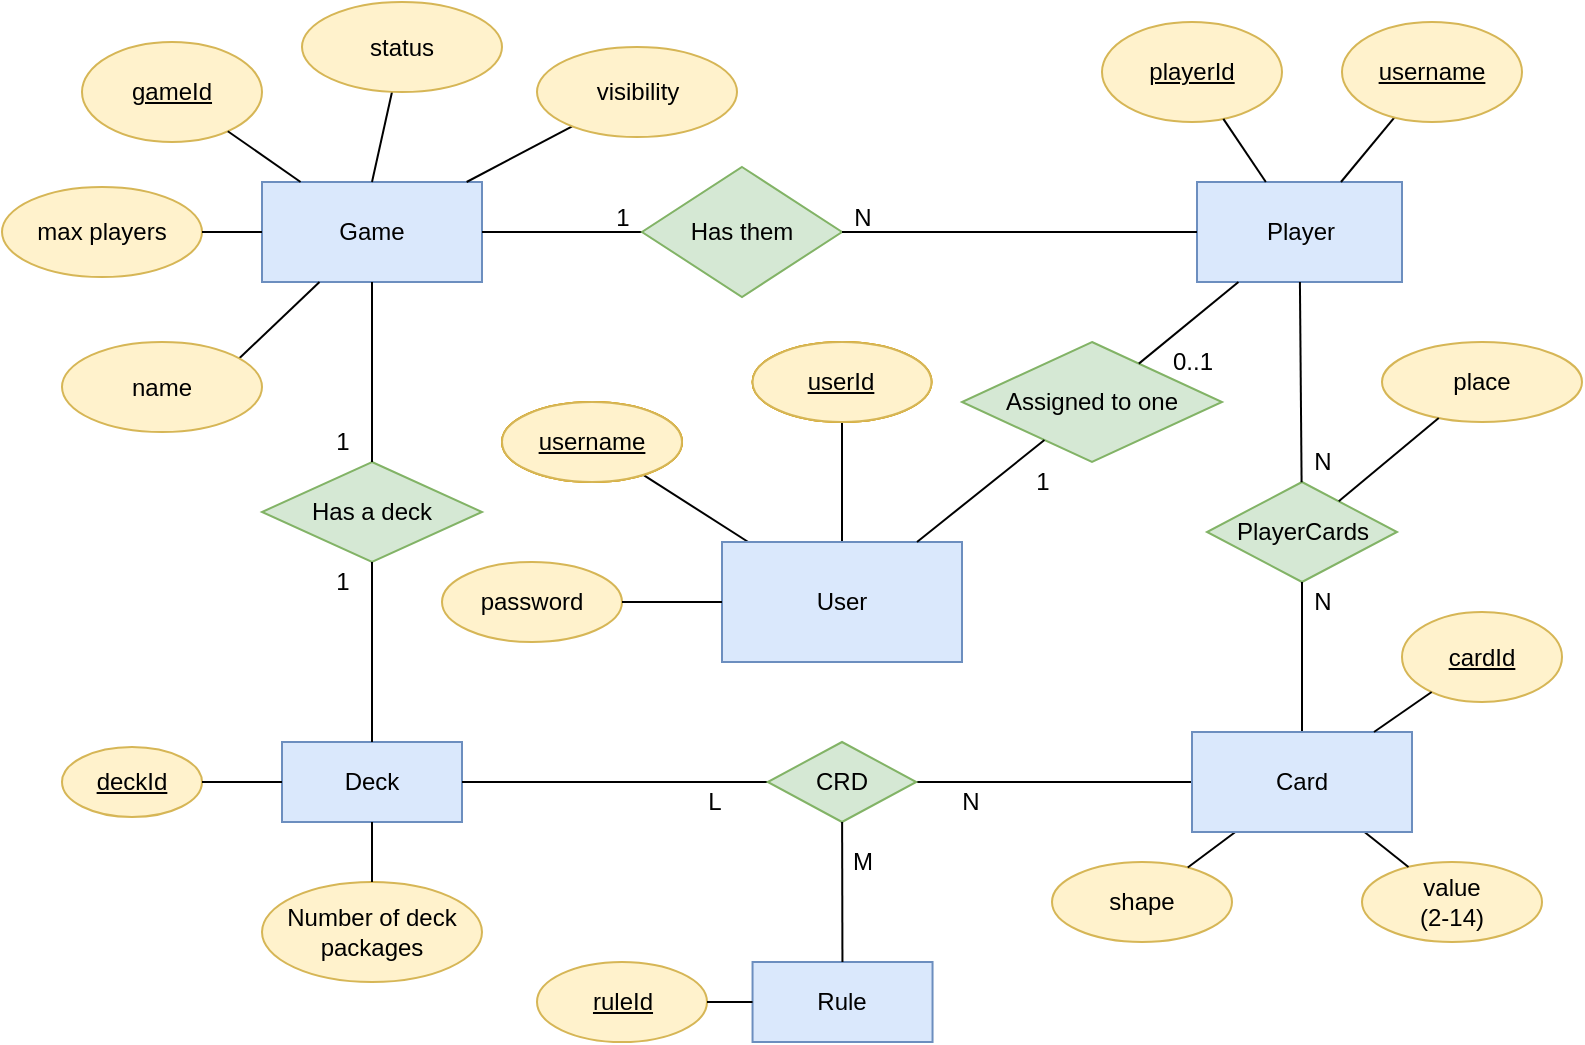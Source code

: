 <mxfile version="17.1.3" type="device"><diagram id="4SQOllADmwp5VuvZiFBd" name="Page-1"><mxGraphModel dx="1422" dy="790" grid="1" gridSize="10" guides="1" tooltips="1" connect="1" arrows="1" fold="1" page="1" pageScale="1" pageWidth="827" pageHeight="1169" math="0" shadow="0"><root><mxCell id="0"/><mxCell id="1" parent="0"/><mxCell id="WKkHlnK_SHtditNLwa06-10" value="PlayerCards" style="rhombus;whiteSpace=wrap;html=1;fillColor=#d5e8d4;strokeColor=#82b366;" parent="1" vertex="1"><mxGeometry x="632.5" y="420" width="95" height="50" as="geometry"/></mxCell><mxCell id="WKkHlnK_SHtditNLwa06-14" value="Player" style="rounded=0;whiteSpace=wrap;html=1;fillColor=#dae8fc;strokeColor=#6c8ebf;" parent="1" vertex="1"><mxGeometry x="627.5" y="270" width="102.5" height="50" as="geometry"/></mxCell><mxCell id="WKkHlnK_SHtditNLwa06-23" value="" style="endArrow=none;html=1;rounded=0;" parent="1" source="WKkHlnK_SHtditNLwa06-10" target="WKkHlnK_SHtditNLwa06-14" edge="1"><mxGeometry width="50" height="50" relative="1" as="geometry"><mxPoint x="800.607" y="455.731" as="sourcePoint"/><mxPoint x="720.435" y="390" as="targetPoint"/></mxGeometry></mxCell><mxCell id="WKkHlnK_SHtditNLwa06-24" value="" style="endArrow=none;html=1;rounded=0;exitX=0.5;exitY=0;exitDx=0;exitDy=0;entryX=0.5;entryY=1;entryDx=0;entryDy=0;" parent="1" source="Y-1oAoKIJOvkZoCe0fOH-7" target="WKkHlnK_SHtditNLwa06-10" edge="1"><mxGeometry width="50" height="50" relative="1" as="geometry"><mxPoint x="690" y="420" as="sourcePoint"/><mxPoint x="690" y="450" as="targetPoint"/><Array as="points"/></mxGeometry></mxCell><mxCell id="WKkHlnK_SHtditNLwa06-25" value="shape" style="ellipse;whiteSpace=wrap;html=1;fillColor=#fff2cc;strokeColor=#d6b656;" parent="1" vertex="1"><mxGeometry x="555" y="610" width="90" height="40" as="geometry"/></mxCell><mxCell id="WKkHlnK_SHtditNLwa06-26" value="" style="endArrow=none;html=1;rounded=0;" parent="1" source="WKkHlnK_SHtditNLwa06-25" target="Y-1oAoKIJOvkZoCe0fOH-7" edge="1"><mxGeometry width="50" height="50" relative="1" as="geometry"><mxPoint x="700" y="430" as="sourcePoint"/><mxPoint x="700" y="400" as="targetPoint"/></mxGeometry></mxCell><mxCell id="WKkHlnK_SHtditNLwa06-27" value="value&lt;br&gt;(2-14)" style="ellipse;whiteSpace=wrap;html=1;fillColor=#fff2cc;strokeColor=#d6b656;" parent="1" vertex="1"><mxGeometry x="710" y="610" width="90" height="40" as="geometry"/></mxCell><mxCell id="WKkHlnK_SHtditNLwa06-28" value="" style="endArrow=none;html=1;rounded=0;" parent="1" source="WKkHlnK_SHtditNLwa06-27" target="Y-1oAoKIJOvkZoCe0fOH-7" edge="1"><mxGeometry width="50" height="50" relative="1" as="geometry"><mxPoint x="653.96" y="640.4" as="sourcePoint"/><mxPoint x="677.237" y="590" as="targetPoint"/></mxGeometry></mxCell><mxCell id="WKkHlnK_SHtditNLwa06-29" value="Deck" style="rounded=0;whiteSpace=wrap;html=1;strokeColor=#6c8ebf;fillColor=#dae8fc;" parent="1" vertex="1"><mxGeometry x="170" y="550" width="90" height="40" as="geometry"/></mxCell><mxCell id="WKkHlnK_SHtditNLwa06-32" value="Game" style="rounded=0;whiteSpace=wrap;html=1;strokeColor=#6c8ebf;fillColor=#dae8fc;" parent="1" vertex="1"><mxGeometry x="160" y="270" width="110" height="50" as="geometry"/></mxCell><mxCell id="WKkHlnK_SHtditNLwa06-34" value="" style="endArrow=none;html=1;rounded=0;" parent="1" source="Y-1oAoKIJOvkZoCe0fOH-8" target="WKkHlnK_SHtditNLwa06-29" edge="1"><mxGeometry width="50" height="50" relative="1" as="geometry"><mxPoint x="304" y="570" as="sourcePoint"/><mxPoint x="850.713" y="590.002" as="targetPoint"/><Array as="points"/></mxGeometry></mxCell><mxCell id="WKkHlnK_SHtditNLwa06-36" value="" style="endArrow=none;html=1;rounded=0;" parent="1" source="Y-1oAoKIJOvkZoCe0fOH-7" target="Y-1oAoKIJOvkZoCe0fOH-8" edge="1"><mxGeometry width="50" height="50" relative="1" as="geometry"><mxPoint x="820" y="560" as="sourcePoint"/><mxPoint x="414" y="570" as="targetPoint"/><Array as="points"/></mxGeometry></mxCell><mxCell id="WKkHlnK_SHtditNLwa06-37" value="Has a deck" style="rhombus;whiteSpace=wrap;html=1;fillColor=#d5e8d4;strokeColor=#82b366;" parent="1" vertex="1"><mxGeometry x="160" y="410" width="110" height="50" as="geometry"/></mxCell><mxCell id="WKkHlnK_SHtditNLwa06-38" value="" style="endArrow=none;html=1;rounded=0;" parent="1" source="WKkHlnK_SHtditNLwa06-37" target="WKkHlnK_SHtditNLwa06-29" edge="1"><mxGeometry width="50" height="50" relative="1" as="geometry"><mxPoint x="840" y="560" as="sourcePoint"/><mxPoint x="910" y="560" as="targetPoint"/><Array as="points"/></mxGeometry></mxCell><mxCell id="WKkHlnK_SHtditNLwa06-39" value="" style="endArrow=none;html=1;rounded=0;" parent="1" source="WKkHlnK_SHtditNLwa06-32" target="WKkHlnK_SHtditNLwa06-37" edge="1"><mxGeometry width="50" height="50" relative="1" as="geometry"><mxPoint x="955" y="650" as="sourcePoint"/><mxPoint x="955" y="580" as="targetPoint"/><Array as="points"/></mxGeometry></mxCell><mxCell id="WKkHlnK_SHtditNLwa06-40" value="&lt;u&gt;gameId&lt;/u&gt;" style="ellipse;whiteSpace=wrap;html=1;fillColor=#fff2cc;strokeColor=#d6b656;" parent="1" vertex="1"><mxGeometry x="70" y="200" width="90" height="50" as="geometry"/></mxCell><mxCell id="WKkHlnK_SHtditNLwa06-41" value="" style="endArrow=none;html=1;rounded=0;" parent="1" source="WKkHlnK_SHtditNLwa06-40" target="WKkHlnK_SHtditNLwa06-32" edge="1"><mxGeometry width="50" height="50" relative="1" as="geometry"><mxPoint x="1070" y="560" as="sourcePoint"/><mxPoint x="1000" y="560" as="targetPoint"/><Array as="points"/></mxGeometry></mxCell><mxCell id="WKkHlnK_SHtditNLwa06-46" value="" style="endArrow=none;html=1;rounded=0;startArrow=none;" parent="1" source="WKkHlnK_SHtditNLwa06-47" target="WKkHlnK_SHtditNLwa06-32" edge="1"><mxGeometry width="50" height="50" relative="1" as="geometry"><mxPoint x="631.25" y="560" as="sourcePoint"/><mxPoint x="730" y="560" as="targetPoint"/><Array as="points"/></mxGeometry></mxCell><mxCell id="WKkHlnK_SHtditNLwa06-47" value="Has them" style="rhombus;whiteSpace=wrap;html=1;fillColor=#d5e8d4;strokeColor=#82b366;" parent="1" vertex="1"><mxGeometry x="350" y="262.5" width="100" height="65" as="geometry"/></mxCell><mxCell id="WKkHlnK_SHtditNLwa06-50" value="" style="endArrow=none;html=1;rounded=0;startArrow=none;" parent="1" source="WKkHlnK_SHtditNLwa06-14" target="WKkHlnK_SHtditNLwa06-47" edge="1"><mxGeometry width="50" height="50" relative="1" as="geometry"><mxPoint x="517.5" y="355" as="sourcePoint"/><mxPoint x="270" y="307.941" as="targetPoint"/><Array as="points"/></mxGeometry></mxCell><mxCell id="WKkHlnK_SHtditNLwa06-54" value="&lt;u&gt;userId&lt;/u&gt;" style="ellipse;whiteSpace=wrap;html=1;fillColor=#ffe6cc;strokeColor=#d79b00;" parent="1" vertex="1"><mxGeometry x="405.27" y="350" width="89.46" height="40" as="geometry"/></mxCell><mxCell id="WKkHlnK_SHtditNLwa06-55" value="&lt;u&gt;username&lt;/u&gt;" style="ellipse;whiteSpace=wrap;html=1;fillColor=#ffe6cc;strokeColor=#d79b00;" parent="1" vertex="1"><mxGeometry x="280" y="380" width="90" height="40" as="geometry"/></mxCell><mxCell id="WKkHlnK_SHtditNLwa06-56" value="" style="endArrow=none;html=1;rounded=0;" parent="1" source="WKkHlnK_SHtditNLwa06-54" target="WKkHlnK_SHtditNLwa06-58" edge="1"><mxGeometry width="50" height="50" relative="1" as="geometry"><mxPoint x="472.435" y="347.961" as="sourcePoint"/><mxPoint x="385.461" y="414.815" as="targetPoint"/></mxGeometry></mxCell><mxCell id="WKkHlnK_SHtditNLwa06-57" value="" style="endArrow=none;html=1;rounded=0;" parent="1" source="WKkHlnK_SHtditNLwa06-55" target="WKkHlnK_SHtditNLwa06-58" edge="1"><mxGeometry width="50" height="50" relative="1" as="geometry"><mxPoint x="454.226" y="408.475" as="sourcePoint"/><mxPoint x="362.66" y="470.701" as="targetPoint"/></mxGeometry></mxCell><mxCell id="WKkHlnK_SHtditNLwa06-58" value="User" style="rounded=0;whiteSpace=wrap;html=1;strokeColor=#6c8ebf;fillColor=#dae8fc;" parent="1" vertex="1"><mxGeometry x="390" y="450" width="120" height="60" as="geometry"/></mxCell><mxCell id="WKkHlnK_SHtditNLwa06-59" value="Assigned to one" style="rhombus;whiteSpace=wrap;html=1;fillColor=#d5e8d4;strokeColor=#82b366;" parent="1" vertex="1"><mxGeometry x="510" y="350" width="130" height="60" as="geometry"/></mxCell><mxCell id="WKkHlnK_SHtditNLwa06-60" value="" style="endArrow=none;html=1;rounded=0;" parent="1" source="WKkHlnK_SHtditNLwa06-58" target="WKkHlnK_SHtditNLwa06-59" edge="1"><mxGeometry width="50" height="50" relative="1" as="geometry"><mxPoint x="400" y="510" as="sourcePoint"/><mxPoint x="450" y="460" as="targetPoint"/></mxGeometry></mxCell><mxCell id="WKkHlnK_SHtditNLwa06-61" value="" style="endArrow=none;html=1;rounded=0;" parent="1" source="WKkHlnK_SHtditNLwa06-59" target="WKkHlnK_SHtditNLwa06-14" edge="1"><mxGeometry width="50" height="50" relative="1" as="geometry"><mxPoint x="485.5" y="460" as="sourcePoint"/><mxPoint x="526.685" y="411.547" as="targetPoint"/></mxGeometry></mxCell><mxCell id="Y-1oAoKIJOvkZoCe0fOH-3" value="password" style="ellipse;whiteSpace=wrap;html=1;fillColor=#fff2cc;strokeColor=#d6b656;" parent="1" vertex="1"><mxGeometry x="250" y="460" width="90" height="40" as="geometry"/></mxCell><mxCell id="Y-1oAoKIJOvkZoCe0fOH-4" value="" style="endArrow=none;html=1;rounded=0;" parent="1" source="Y-1oAoKIJOvkZoCe0fOH-3" target="WKkHlnK_SHtditNLwa06-58" edge="1"><mxGeometry width="50" height="50" relative="1" as="geometry"><mxPoint x="421.106" y="488.475" as="sourcePoint"/><mxPoint x="390" y="476.897" as="targetPoint"/></mxGeometry></mxCell><mxCell id="Y-1oAoKIJOvkZoCe0fOH-7" value="Card" style="rounded=0;whiteSpace=wrap;html=1;strokeColor=#6c8ebf;fillColor=#dae8fc;" parent="1" vertex="1"><mxGeometry x="625" y="545" width="110" height="50" as="geometry"/></mxCell><mxCell id="Y-1oAoKIJOvkZoCe0fOH-8" value="CRD" style="rhombus;whiteSpace=wrap;html=1;fillColor=#d5e8d4;strokeColor=#82b366;" parent="1" vertex="1"><mxGeometry x="412.87" y="550" width="74.27" height="40" as="geometry"/></mxCell><mxCell id="Y-1oAoKIJOvkZoCe0fOH-15" value="" style="endArrow=none;html=1;rounded=0;" parent="1" source="WKkHlnK_SHtditNLwa06-14" target="RZBC43-ZHAgaNE4bTREn-11" edge="1"><mxGeometry width="50" height="50" relative="1" as="geometry"><mxPoint x="735.401" y="280" as="sourcePoint"/><mxPoint x="679.688" y="239.999" as="targetPoint"/></mxGeometry></mxCell><mxCell id="Y-1oAoKIJOvkZoCe0fOH-16" value="1" style="text;html=1;align=center;verticalAlign=middle;resizable=0;points=[];autosize=1;strokeColor=none;fillColor=none;" parent="1" vertex="1"><mxGeometry x="330" y="277.5" width="20" height="20" as="geometry"/></mxCell><mxCell id="Y-1oAoKIJOvkZoCe0fOH-17" value="N" style="text;html=1;align=center;verticalAlign=middle;resizable=0;points=[];autosize=1;strokeColor=none;fillColor=none;" parent="1" vertex="1"><mxGeometry x="450" y="277.5" width="20" height="20" as="geometry"/></mxCell><mxCell id="Y-1oAoKIJOvkZoCe0fOH-18" value="1" style="text;html=1;align=center;verticalAlign=middle;resizable=0;points=[];autosize=1;strokeColor=none;fillColor=none;" parent="1" vertex="1"><mxGeometry x="190" y="390" width="20" height="20" as="geometry"/></mxCell><mxCell id="Y-1oAoKIJOvkZoCe0fOH-19" value="1" style="text;html=1;align=center;verticalAlign=middle;resizable=0;points=[];autosize=1;strokeColor=none;fillColor=none;" parent="1" vertex="1"><mxGeometry x="190" y="460" width="20" height="20" as="geometry"/></mxCell><mxCell id="Y-1oAoKIJOvkZoCe0fOH-20" value="L" style="text;html=1;align=center;verticalAlign=middle;resizable=0;points=[];autosize=1;strokeColor=none;fillColor=none;" parent="1" vertex="1"><mxGeometry x="375.73" y="570" width="20" height="20" as="geometry"/></mxCell><mxCell id="Y-1oAoKIJOvkZoCe0fOH-21" value="N" style="text;html=1;align=center;verticalAlign=middle;resizable=0;points=[];autosize=1;strokeColor=none;fillColor=none;" parent="1" vertex="1"><mxGeometry x="503.73" y="570" width="20" height="20" as="geometry"/></mxCell><mxCell id="Y-1oAoKIJOvkZoCe0fOH-22" value="1" style="text;html=1;align=center;verticalAlign=middle;resizable=0;points=[];autosize=1;strokeColor=none;fillColor=none;" parent="1" vertex="1"><mxGeometry x="540" y="410" width="20" height="20" as="geometry"/></mxCell><mxCell id="Y-1oAoKIJOvkZoCe0fOH-23" value="0..1" style="text;html=1;align=center;verticalAlign=middle;resizable=0;points=[];autosize=1;strokeColor=none;fillColor=none;" parent="1" vertex="1"><mxGeometry x="605" y="350" width="40" height="20" as="geometry"/></mxCell><mxCell id="Y-1oAoKIJOvkZoCe0fOH-31" value="Rule" style="rounded=0;whiteSpace=wrap;html=1;strokeColor=#6c8ebf;fillColor=#dae8fc;" parent="1" vertex="1"><mxGeometry x="405.27" y="660" width="90" height="40" as="geometry"/></mxCell><mxCell id="Y-1oAoKIJOvkZoCe0fOH-34" value="" style="endArrow=none;html=1;rounded=0;" parent="1" source="Y-1oAoKIJOvkZoCe0fOH-31" target="Y-1oAoKIJOvkZoCe0fOH-8" edge="1"><mxGeometry width="50" height="50" relative="1" as="geometry"><mxPoint x="680" y="720" as="sourcePoint"/><mxPoint x="679.02" y="719.877" as="targetPoint"/><Array as="points"/></mxGeometry></mxCell><mxCell id="Y-1oAoKIJOvkZoCe0fOH-36" value="Number of deck packages" style="ellipse;whiteSpace=wrap;html=1;fillColor=#fff2cc;strokeColor=#d6b656;" parent="1" vertex="1"><mxGeometry x="160" y="620" width="110" height="50" as="geometry"/></mxCell><mxCell id="Y-1oAoKIJOvkZoCe0fOH-37" value="" style="endArrow=none;html=1;rounded=0;" parent="1" source="Y-1oAoKIJOvkZoCe0fOH-36" target="WKkHlnK_SHtditNLwa06-29" edge="1"><mxGeometry width="50" height="50" relative="1" as="geometry"><mxPoint x="201.106" y="578.475" as="sourcePoint"/><mxPoint x="170" y="570" as="targetPoint"/></mxGeometry></mxCell><mxCell id="Y-1oAoKIJOvkZoCe0fOH-41" value="max players" style="ellipse;whiteSpace=wrap;html=1;fillColor=#fff2cc;strokeColor=#d6b656;" parent="1" vertex="1"><mxGeometry x="30" y="272.5" width="100" height="45" as="geometry"/></mxCell><mxCell id="Y-1oAoKIJOvkZoCe0fOH-42" value="" style="endArrow=none;html=1;rounded=0;startArrow=none;" parent="1" source="WKkHlnK_SHtditNLwa06-32" target="Y-1oAoKIJOvkZoCe0fOH-41" edge="1"><mxGeometry width="50" height="50" relative="1" as="geometry"><mxPoint x="170.001" y="395" as="sourcePoint"/><mxPoint x="275.91" y="380" as="targetPoint"/><Array as="points"/></mxGeometry></mxCell><mxCell id="uAI8thrcX6gQN11Jn4wu-9" value="N" style="text;html=1;align=center;verticalAlign=middle;resizable=0;points=[];autosize=1;strokeColor=none;fillColor=none;" parent="1" vertex="1"><mxGeometry x="680" y="400" width="20" height="20" as="geometry"/></mxCell><mxCell id="uAI8thrcX6gQN11Jn4wu-10" value="N" style="text;html=1;align=center;verticalAlign=middle;resizable=0;points=[];autosize=1;strokeColor=none;fillColor=none;" parent="1" vertex="1"><mxGeometry x="680" y="470" width="20" height="20" as="geometry"/></mxCell><mxCell id="3qaDOk39Sq6WRdaiYbkr-2" value="" style="endArrow=none;html=1;rounded=0;exitX=0.5;exitY=0;exitDx=0;exitDy=0;" parent="1" source="WKkHlnK_SHtditNLwa06-32" target="3qaDOk39Sq6WRdaiYbkr-6" edge="1"><mxGeometry width="50" height="50" relative="1" as="geometry"><mxPoint x="390" y="370" as="sourcePoint"/><mxPoint x="215" y="200" as="targetPoint"/></mxGeometry></mxCell><mxCell id="3qaDOk39Sq6WRdaiYbkr-6" value="status" style="ellipse;whiteSpace=wrap;html=1;fillColor=#fff2cc;strokeColor=#d6b656;" parent="1" vertex="1"><mxGeometry x="180" y="180" width="100" height="45" as="geometry"/></mxCell><mxCell id="RZBC43-ZHAgaNE4bTREn-3" value="&lt;u&gt;deckId&lt;/u&gt;" style="ellipse;whiteSpace=wrap;html=1;fillColor=#fff2cc;strokeColor=#d6b656;" parent="1" vertex="1"><mxGeometry x="60" y="552.5" width="70" height="35" as="geometry"/></mxCell><mxCell id="RZBC43-ZHAgaNE4bTREn-5" value="" style="endArrow=none;html=1;rounded=0;" parent="1" source="RZBC43-ZHAgaNE4bTREn-3" target="WKkHlnK_SHtditNLwa06-29" edge="1"><mxGeometry width="50" height="50" relative="1" as="geometry"><mxPoint x="225" y="630" as="sourcePoint"/><mxPoint x="225" y="600" as="targetPoint"/></mxGeometry></mxCell><mxCell id="RZBC43-ZHAgaNE4bTREn-6" value="&lt;u&gt;username&lt;/u&gt;" style="ellipse;whiteSpace=wrap;html=1;fillColor=#ffe6cc;strokeColor=#d79b00;" parent="1" vertex="1"><mxGeometry x="280" y="380" width="90" height="40" as="geometry"/></mxCell><mxCell id="RZBC43-ZHAgaNE4bTREn-7" value="&lt;u&gt;userId&lt;/u&gt;" style="ellipse;whiteSpace=wrap;html=1;fillColor=#ffe6cc;strokeColor=#d79b00;" parent="1" vertex="1"><mxGeometry x="405.27" y="350" width="89.46" height="40" as="geometry"/></mxCell><mxCell id="RZBC43-ZHAgaNE4bTREn-9" value="&lt;u&gt;username&lt;/u&gt;" style="ellipse;whiteSpace=wrap;html=1;fillColor=#fff2cc;strokeColor=#d6b656;" parent="1" vertex="1"><mxGeometry x="280" y="380" width="90" height="40" as="geometry"/></mxCell><mxCell id="RZBC43-ZHAgaNE4bTREn-10" value="&lt;u&gt;userId&lt;/u&gt;" style="ellipse;whiteSpace=wrap;html=1;fillColor=#fff2cc;strokeColor=#d6b656;" parent="1" vertex="1"><mxGeometry x="405.27" y="350" width="89.46" height="40" as="geometry"/></mxCell><mxCell id="RZBC43-ZHAgaNE4bTREn-11" value="&lt;u&gt;username&lt;/u&gt;" style="ellipse;whiteSpace=wrap;html=1;fillColor=#fff2cc;strokeColor=#d6b656;" parent="1" vertex="1"><mxGeometry x="700" y="190" width="90" height="50" as="geometry"/></mxCell><mxCell id="RZBC43-ZHAgaNE4bTREn-12" value="&lt;u&gt;playerId&lt;/u&gt;" style="ellipse;whiteSpace=wrap;html=1;fillColor=#fff2cc;strokeColor=#d6b656;" parent="1" vertex="1"><mxGeometry x="580" y="190" width="90" height="50" as="geometry"/></mxCell><mxCell id="RZBC43-ZHAgaNE4bTREn-13" value="" style="endArrow=none;html=1;rounded=0;" parent="1" source="WKkHlnK_SHtditNLwa06-14" target="RZBC43-ZHAgaNE4bTREn-12" edge="1"><mxGeometry width="50" height="50" relative="1" as="geometry"><mxPoint x="689.176" y="280" as="sourcePoint"/><mxPoint x="689.688" y="249.999" as="targetPoint"/><Array as="points"/></mxGeometry></mxCell><mxCell id="RZBC43-ZHAgaNE4bTREn-14" value="place" style="ellipse;whiteSpace=wrap;html=1;fillColor=#fff2cc;strokeColor=#d6b656;" parent="1" vertex="1"><mxGeometry x="720" y="350" width="100" height="40" as="geometry"/></mxCell><mxCell id="RZBC43-ZHAgaNE4bTREn-15" value="" style="endArrow=none;html=1;rounded=0;" parent="1" source="WKkHlnK_SHtditNLwa06-10" target="RZBC43-ZHAgaNE4bTREn-14" edge="1"><mxGeometry width="50" height="50" relative="1" as="geometry"><mxPoint x="709.484" y="280" as="sourcePoint"/><mxPoint x="736.251" y="247.727" as="targetPoint"/></mxGeometry></mxCell><mxCell id="RZBC43-ZHAgaNE4bTREn-16" value="&lt;u&gt;cardId&lt;/u&gt;" style="ellipse;whiteSpace=wrap;html=1;fillColor=#fff2cc;strokeColor=#d6b656;" parent="1" vertex="1"><mxGeometry x="730" y="485" width="80" height="45" as="geometry"/></mxCell><mxCell id="RZBC43-ZHAgaNE4bTREn-17" value="" style="endArrow=none;html=1;rounded=0;" parent="1" source="RZBC43-ZHAgaNE4bTREn-16" target="Y-1oAoKIJOvkZoCe0fOH-7" edge="1"><mxGeometry width="50" height="50" relative="1" as="geometry"><mxPoint x="743.434" y="622.446" as="sourcePoint"/><mxPoint x="721.25" y="605" as="targetPoint"/></mxGeometry></mxCell><mxCell id="RZBC43-ZHAgaNE4bTREn-18" value="M" style="text;html=1;align=center;verticalAlign=middle;resizable=0;points=[];autosize=1;strokeColor=none;fillColor=none;" parent="1" vertex="1"><mxGeometry x="445" y="600" width="30" height="20" as="geometry"/></mxCell><mxCell id="RZBC43-ZHAgaNE4bTREn-19" value="&lt;u&gt;ruleId&lt;/u&gt;" style="ellipse;whiteSpace=wrap;html=1;fillColor=#fff2cc;strokeColor=#d6b656;" parent="1" vertex="1"><mxGeometry x="297.5" y="660" width="85" height="40" as="geometry"/></mxCell><mxCell id="RZBC43-ZHAgaNE4bTREn-20" value="" style="endArrow=none;html=1;rounded=0;" parent="1" source="RZBC43-ZHAgaNE4bTREn-19" target="Y-1oAoKIJOvkZoCe0fOH-31" edge="1"><mxGeometry width="50" height="50" relative="1" as="geometry"><mxPoint x="635" y="580" as="sourcePoint"/><mxPoint x="497.14" y="580" as="targetPoint"/><Array as="points"/></mxGeometry></mxCell><mxCell id="RZBC43-ZHAgaNE4bTREn-21" value="" style="endArrow=none;html=1;rounded=0;" parent="1" source="WKkHlnK_SHtditNLwa06-32" target="RZBC43-ZHAgaNE4bTREn-22" edge="1"><mxGeometry width="50" height="50" relative="1" as="geometry"><mxPoint x="325" y="277.5" as="sourcePoint"/><mxPoint x="325" y="207.5" as="targetPoint"/></mxGeometry></mxCell><mxCell id="RZBC43-ZHAgaNE4bTREn-22" value="visibility" style="ellipse;whiteSpace=wrap;html=1;fillColor=#fff2cc;strokeColor=#d6b656;" parent="1" vertex="1"><mxGeometry x="297.5" y="202.5" width="100" height="45" as="geometry"/></mxCell><mxCell id="RZBC43-ZHAgaNE4bTREn-23" value="" style="endArrow=none;html=1;rounded=0;entryX=0.5;entryY=1;entryDx=0;entryDy=0;" parent="1" source="WKkHlnK_SHtditNLwa06-32" target="RZBC43-ZHAgaNE4bTREn-24" edge="1"><mxGeometry width="50" height="50" relative="1" as="geometry"><mxPoint x="95" y="440" as="sourcePoint"/><mxPoint x="95" y="370" as="targetPoint"/></mxGeometry></mxCell><mxCell id="RZBC43-ZHAgaNE4bTREn-24" value="name" style="ellipse;whiteSpace=wrap;html=1;fillColor=#fff2cc;strokeColor=#d6b656;" parent="1" vertex="1"><mxGeometry x="60" y="350" width="100" height="45" as="geometry"/></mxCell></root></mxGraphModel></diagram></mxfile>